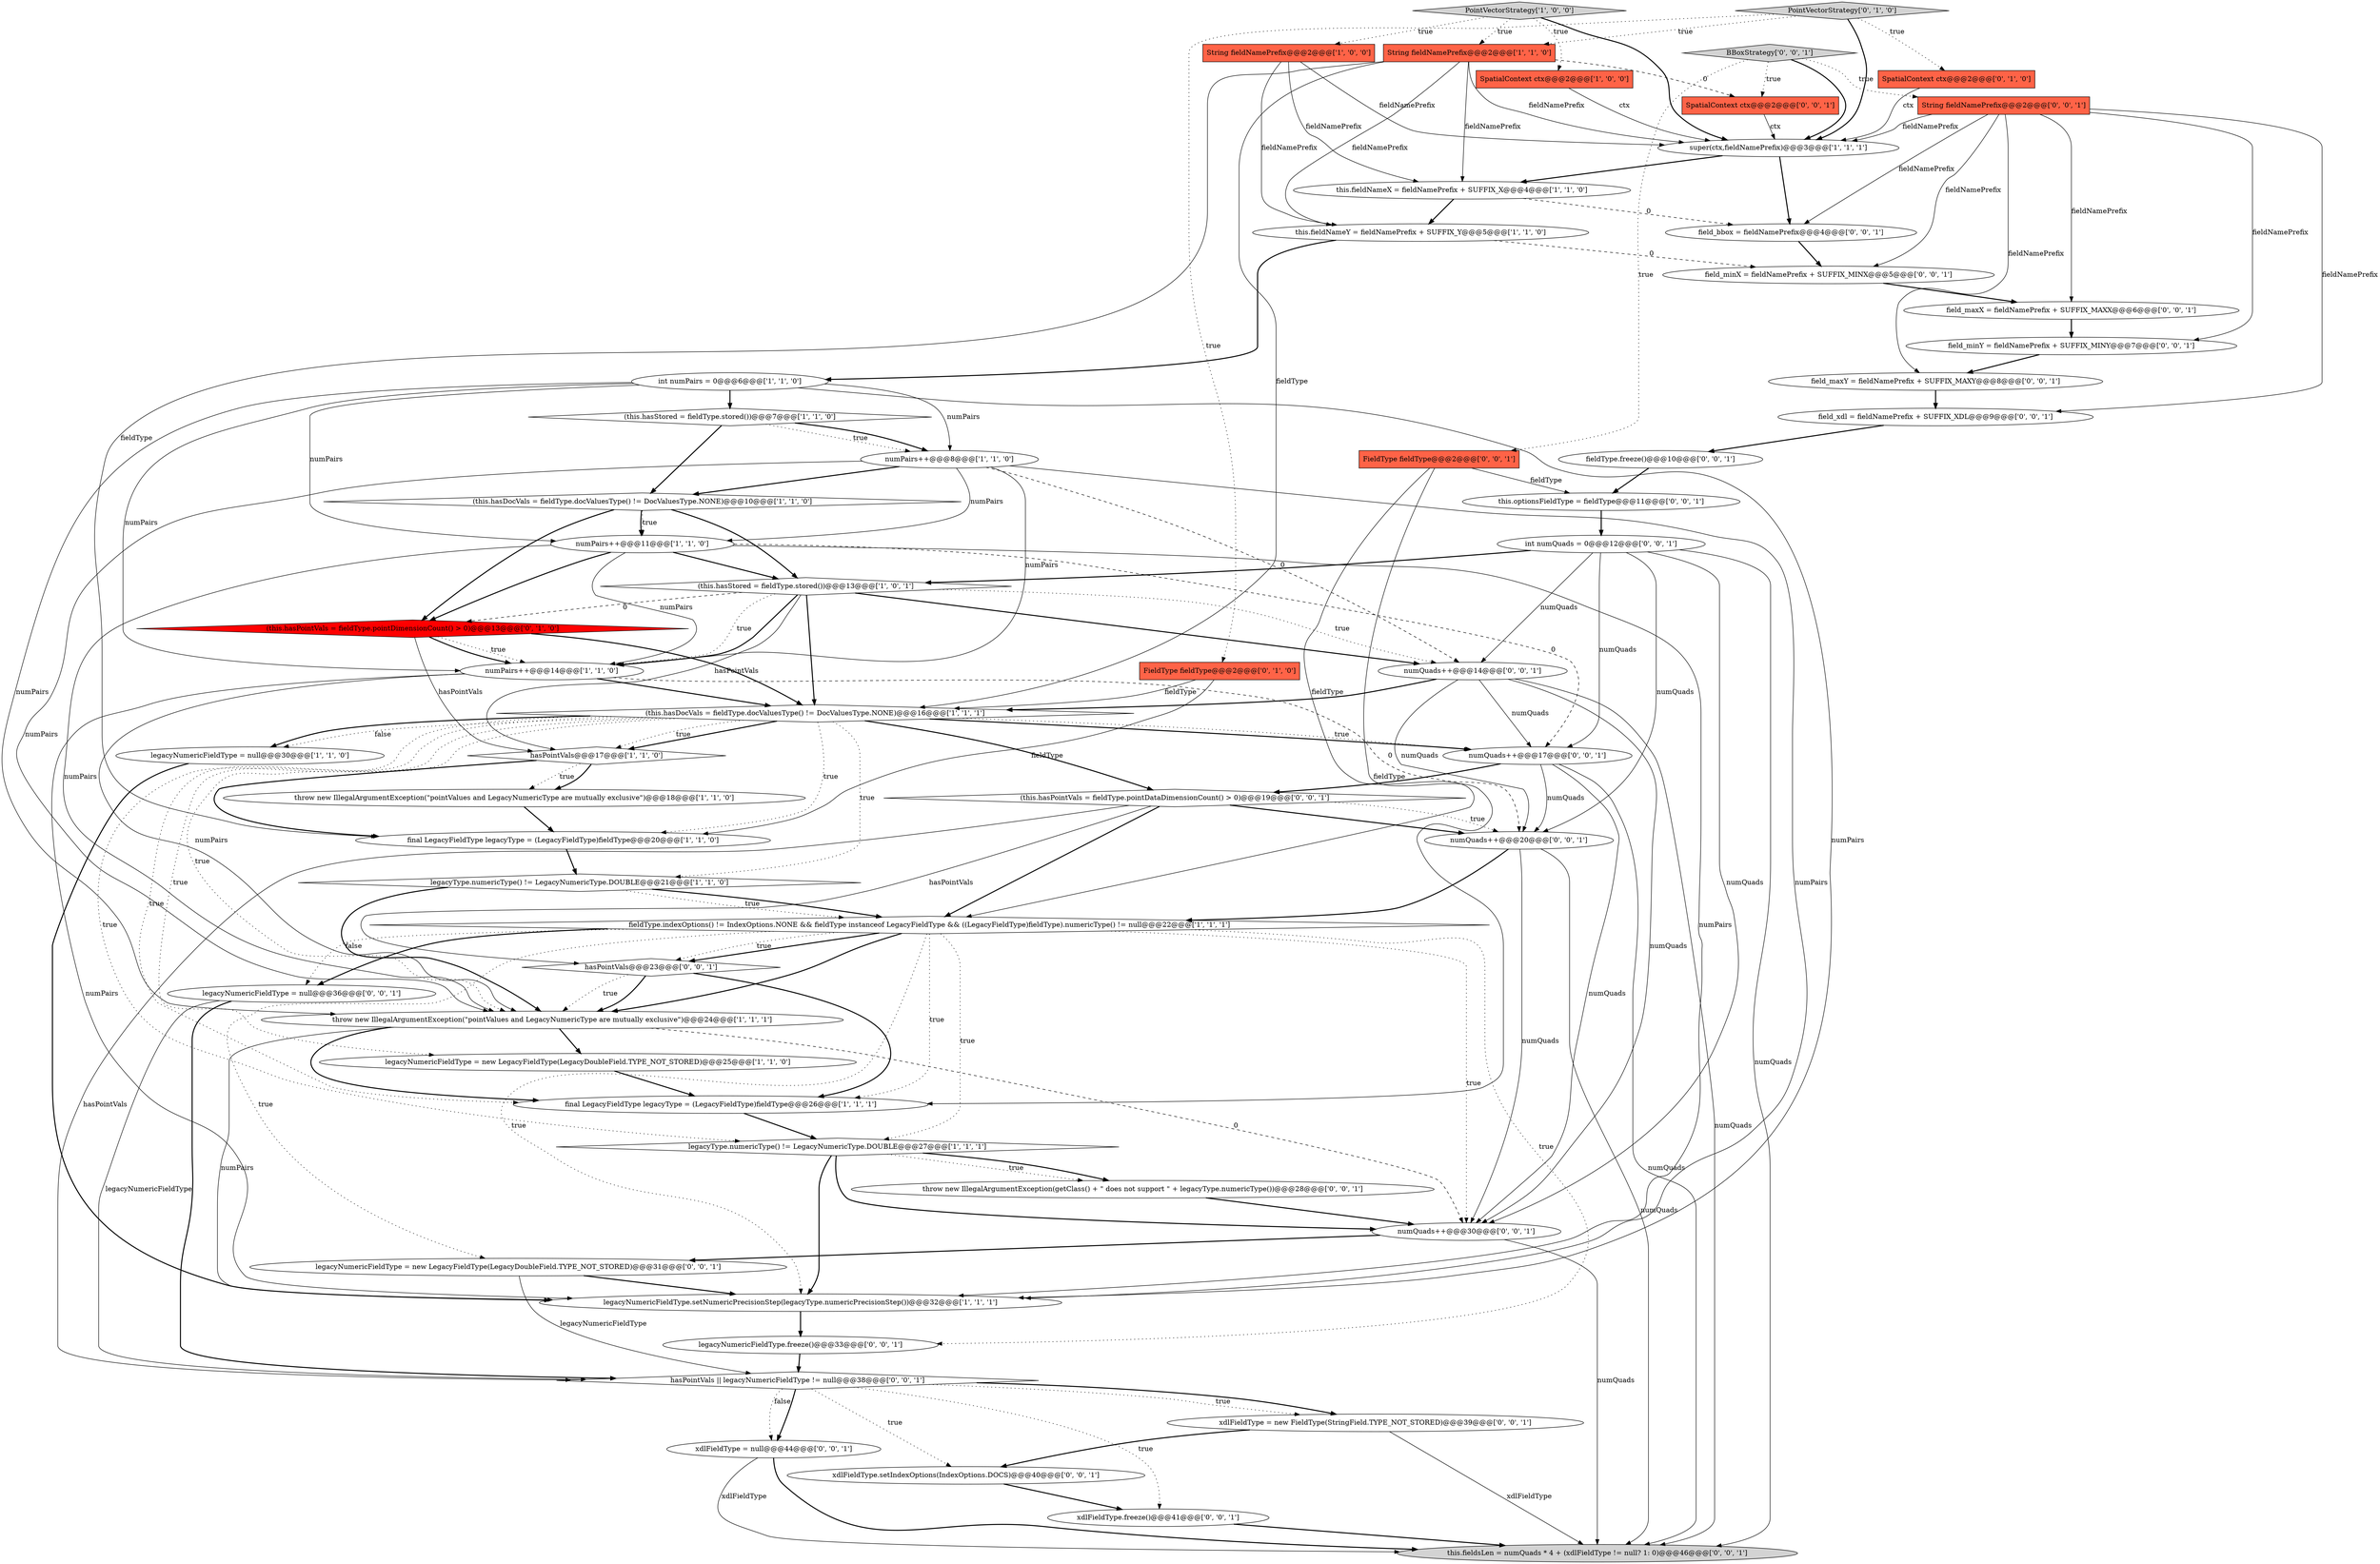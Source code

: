 digraph {
11 [style = filled, label = "String fieldNamePrefix@@@2@@@['1', '0', '0']", fillcolor = tomato, shape = box image = "AAA0AAABBB1BBB"];
52 [style = filled, label = "SpatialContext ctx@@@2@@@['0', '0', '1']", fillcolor = tomato, shape = box image = "AAA0AAABBB3BBB"];
35 [style = filled, label = "field_minY = fieldNamePrefix + SUFFIX_MINY@@@7@@@['0', '0', '1']", fillcolor = white, shape = ellipse image = "AAA0AAABBB3BBB"];
40 [style = filled, label = "this.optionsFieldType = fieldType@@@11@@@['0', '0', '1']", fillcolor = white, shape = ellipse image = "AAA0AAABBB3BBB"];
0 [style = filled, label = "final LegacyFieldType legacyType = (LegacyFieldType)fieldType@@@20@@@['1', '1', '0']", fillcolor = white, shape = ellipse image = "AAA0AAABBB1BBB"];
42 [style = filled, label = "this.fieldsLen = numQuads * 4 + (xdlFieldType != null? 1: 0)@@@46@@@['0', '0', '1']", fillcolor = lightgray, shape = ellipse image = "AAA0AAABBB3BBB"];
26 [style = filled, label = "FieldType fieldType@@@2@@@['0', '1', '0']", fillcolor = tomato, shape = box image = "AAA0AAABBB2BBB"];
47 [style = filled, label = "field_maxY = fieldNamePrefix + SUFFIX_MAXY@@@8@@@['0', '0', '1']", fillcolor = white, shape = ellipse image = "AAA0AAABBB3BBB"];
25 [style = filled, label = "legacyNumericFieldType = new LegacyFieldType(LegacyDoubleField.TYPE_NOT_STORED)@@@25@@@['1', '1', '0']", fillcolor = white, shape = ellipse image = "AAA0AAABBB1BBB"];
37 [style = filled, label = "xdlFieldType = null@@@44@@@['0', '0', '1']", fillcolor = white, shape = ellipse image = "AAA0AAABBB3BBB"];
50 [style = filled, label = "BBoxStrategy['0', '0', '1']", fillcolor = lightgray, shape = diamond image = "AAA0AAABBB3BBB"];
41 [style = filled, label = "xdlFieldType = new FieldType(StringField.TYPE_NOT_STORED)@@@39@@@['0', '0', '1']", fillcolor = white, shape = ellipse image = "AAA0AAABBB3BBB"];
49 [style = filled, label = "String fieldNamePrefix@@@2@@@['0', '0', '1']", fillcolor = tomato, shape = box image = "AAA0AAABBB3BBB"];
32 [style = filled, label = "numQuads++@@@20@@@['0', '0', '1']", fillcolor = white, shape = ellipse image = "AAA0AAABBB3BBB"];
38 [style = filled, label = "numQuads++@@@30@@@['0', '0', '1']", fillcolor = white, shape = ellipse image = "AAA0AAABBB3BBB"];
9 [style = filled, label = "(this.hasStored = fieldType.stored())@@@7@@@['1', '1', '0']", fillcolor = white, shape = diamond image = "AAA0AAABBB1BBB"];
16 [style = filled, label = "hasPointVals@@@17@@@['1', '1', '0']", fillcolor = white, shape = diamond image = "AAA0AAABBB1BBB"];
44 [style = filled, label = "FieldType fieldType@@@2@@@['0', '0', '1']", fillcolor = tomato, shape = box image = "AAA0AAABBB3BBB"];
6 [style = filled, label = "(this.hasStored = fieldType.stored())@@@13@@@['1', '0', '1']", fillcolor = white, shape = diamond image = "AAA0AAABBB1BBB"];
43 [style = filled, label = "throw new IllegalArgumentException(getClass() + \" does not support \" + legacyType.numericType())@@@28@@@['0', '0', '1']", fillcolor = white, shape = ellipse image = "AAA0AAABBB3BBB"];
19 [style = filled, label = "legacyType.numericType() != LegacyNumericType.DOUBLE@@@27@@@['1', '1', '1']", fillcolor = white, shape = diamond image = "AAA0AAABBB1BBB"];
20 [style = filled, label = "legacyType.numericType() != LegacyNumericType.DOUBLE@@@21@@@['1', '1', '0']", fillcolor = white, shape = diamond image = "AAA0AAABBB1BBB"];
14 [style = filled, label = "numPairs++@@@14@@@['1', '1', '0']", fillcolor = white, shape = ellipse image = "AAA0AAABBB1BBB"];
24 [style = filled, label = "PointVectorStrategy['1', '0', '0']", fillcolor = lightgray, shape = diamond image = "AAA0AAABBB1BBB"];
3 [style = filled, label = "(this.hasDocVals = fieldType.docValuesType() != DocValuesType.NONE)@@@16@@@['1', '1', '1']", fillcolor = white, shape = diamond image = "AAA0AAABBB1BBB"];
13 [style = filled, label = "String fieldNamePrefix@@@2@@@['1', '1', '0']", fillcolor = tomato, shape = box image = "AAA0AAABBB1BBB"];
34 [style = filled, label = "fieldType.freeze()@@@10@@@['0', '0', '1']", fillcolor = white, shape = ellipse image = "AAA0AAABBB3BBB"];
21 [style = filled, label = "(this.hasDocVals = fieldType.docValuesType() != DocValuesType.NONE)@@@10@@@['1', '1', '0']", fillcolor = white, shape = diamond image = "AAA0AAABBB1BBB"];
5 [style = filled, label = "throw new IllegalArgumentException(\"pointValues and LegacyNumericType are mutually exclusive\")@@@18@@@['1', '1', '0']", fillcolor = white, shape = ellipse image = "AAA0AAABBB1BBB"];
30 [style = filled, label = "(this.hasPointVals = fieldType.pointDataDimensionCount() > 0)@@@19@@@['0', '0', '1']", fillcolor = white, shape = diamond image = "AAA0AAABBB3BBB"];
7 [style = filled, label = "int numPairs = 0@@@6@@@['1', '1', '0']", fillcolor = white, shape = ellipse image = "AAA0AAABBB1BBB"];
12 [style = filled, label = "throw new IllegalArgumentException(\"pointValues and LegacyNumericType are mutually exclusive\")@@@24@@@['1', '1', '1']", fillcolor = white, shape = ellipse image = "AAA0AAABBB1BBB"];
45 [style = filled, label = "hasPointVals || legacyNumericFieldType != null@@@38@@@['0', '0', '1']", fillcolor = white, shape = diamond image = "AAA0AAABBB3BBB"];
36 [style = filled, label = "numQuads++@@@14@@@['0', '0', '1']", fillcolor = white, shape = ellipse image = "AAA0AAABBB3BBB"];
56 [style = filled, label = "field_maxX = fieldNamePrefix + SUFFIX_MAXX@@@6@@@['0', '0', '1']", fillcolor = white, shape = ellipse image = "AAA0AAABBB3BBB"];
31 [style = filled, label = "legacyNumericFieldType = null@@@36@@@['0', '0', '1']", fillcolor = white, shape = ellipse image = "AAA0AAABBB3BBB"];
23 [style = filled, label = "final LegacyFieldType legacyType = (LegacyFieldType)fieldType@@@26@@@['1', '1', '1']", fillcolor = white, shape = ellipse image = "AAA0AAABBB1BBB"];
2 [style = filled, label = "numPairs++@@@11@@@['1', '1', '0']", fillcolor = white, shape = ellipse image = "AAA0AAABBB1BBB"];
17 [style = filled, label = "fieldType.indexOptions() != IndexOptions.NONE && fieldType instanceof LegacyFieldType && ((LegacyFieldType)fieldType).numericType() != null@@@22@@@['1', '1', '1']", fillcolor = white, shape = diamond image = "AAA0AAABBB1BBB"];
10 [style = filled, label = "SpatialContext ctx@@@2@@@['1', '0', '0']", fillcolor = tomato, shape = box image = "AAA0AAABBB1BBB"];
18 [style = filled, label = "legacyNumericFieldType.setNumericPrecisionStep(legacyType.numericPrecisionStep())@@@32@@@['1', '1', '1']", fillcolor = white, shape = ellipse image = "AAA0AAABBB1BBB"];
22 [style = filled, label = "legacyNumericFieldType = null@@@30@@@['1', '1', '0']", fillcolor = white, shape = ellipse image = "AAA0AAABBB1BBB"];
1 [style = filled, label = "this.fieldNameX = fieldNamePrefix + SUFFIX_X@@@4@@@['1', '1', '0']", fillcolor = white, shape = ellipse image = "AAA0AAABBB1BBB"];
51 [style = filled, label = "int numQuads = 0@@@12@@@['0', '0', '1']", fillcolor = white, shape = ellipse image = "AAA0AAABBB3BBB"];
55 [style = filled, label = "legacyNumericFieldType.freeze()@@@33@@@['0', '0', '1']", fillcolor = white, shape = ellipse image = "AAA0AAABBB3BBB"];
57 [style = filled, label = "xdlFieldType.setIndexOptions(IndexOptions.DOCS)@@@40@@@['0', '0', '1']", fillcolor = white, shape = ellipse image = "AAA0AAABBB3BBB"];
39 [style = filled, label = "legacyNumericFieldType = new LegacyFieldType(LegacyDoubleField.TYPE_NOT_STORED)@@@31@@@['0', '0', '1']", fillcolor = white, shape = ellipse image = "AAA0AAABBB3BBB"];
53 [style = filled, label = "field_minX = fieldNamePrefix + SUFFIX_MINX@@@5@@@['0', '0', '1']", fillcolor = white, shape = ellipse image = "AAA0AAABBB3BBB"];
29 [style = filled, label = "PointVectorStrategy['0', '1', '0']", fillcolor = lightgray, shape = diamond image = "AAA0AAABBB2BBB"];
58 [style = filled, label = "hasPointVals@@@23@@@['0', '0', '1']", fillcolor = white, shape = diamond image = "AAA0AAABBB3BBB"];
46 [style = filled, label = "field_bbox = fieldNamePrefix@@@4@@@['0', '0', '1']", fillcolor = white, shape = ellipse image = "AAA0AAABBB3BBB"];
48 [style = filled, label = "field_xdl = fieldNamePrefix + SUFFIX_XDL@@@9@@@['0', '0', '1']", fillcolor = white, shape = ellipse image = "AAA0AAABBB3BBB"];
28 [style = filled, label = "(this.hasPointVals = fieldType.pointDimensionCount() > 0)@@@13@@@['0', '1', '0']", fillcolor = red, shape = diamond image = "AAA1AAABBB2BBB"];
15 [style = filled, label = "numPairs++@@@8@@@['1', '1', '0']", fillcolor = white, shape = ellipse image = "AAA0AAABBB1BBB"];
27 [style = filled, label = "SpatialContext ctx@@@2@@@['0', '1', '0']", fillcolor = tomato, shape = box image = "AAA0AAABBB2BBB"];
4 [style = filled, label = "this.fieldNameY = fieldNamePrefix + SUFFIX_Y@@@5@@@['1', '1', '0']", fillcolor = white, shape = ellipse image = "AAA0AAABBB1BBB"];
8 [style = filled, label = "super(ctx,fieldNamePrefix)@@@3@@@['1', '1', '1']", fillcolor = white, shape = ellipse image = "AAA0AAABBB1BBB"];
33 [style = filled, label = "xdlFieldType.freeze()@@@41@@@['0', '0', '1']", fillcolor = white, shape = ellipse image = "AAA0AAABBB3BBB"];
54 [style = filled, label = "numQuads++@@@17@@@['0', '0', '1']", fillcolor = white, shape = ellipse image = "AAA0AAABBB3BBB"];
11->1 [style = solid, label="fieldNamePrefix"];
12->38 [style = dashed, label="0"];
14->3 [style = bold, label=""];
6->3 [style = bold, label=""];
32->38 [style = solid, label="numQuads"];
16->0 [style = bold, label=""];
50->52 [style = dotted, label="true"];
15->21 [style = bold, label=""];
2->6 [style = bold, label=""];
18->55 [style = bold, label=""];
57->33 [style = bold, label=""];
45->57 [style = dotted, label="true"];
13->1 [style = solid, label="fieldNamePrefix"];
28->14 [style = dotted, label="true"];
49->8 [style = solid, label="fieldNamePrefix"];
58->12 [style = dotted, label="true"];
3->16 [style = bold, label=""];
28->16 [style = solid, label="hasPointVals"];
29->26 [style = dotted, label="true"];
58->12 [style = bold, label=""];
38->39 [style = bold, label=""];
3->25 [style = dotted, label="true"];
49->53 [style = solid, label="fieldNamePrefix"];
11->8 [style = solid, label="fieldNamePrefix"];
21->28 [style = bold, label=""];
21->2 [style = bold, label=""];
28->14 [style = bold, label=""];
39->18 [style = bold, label=""];
7->9 [style = bold, label=""];
8->1 [style = bold, label=""];
30->45 [style = solid, label="hasPointVals"];
29->13 [style = dotted, label="true"];
5->0 [style = bold, label=""];
13->4 [style = solid, label="fieldNamePrefix"];
33->42 [style = bold, label=""];
16->5 [style = dotted, label="true"];
9->21 [style = bold, label=""];
3->0 [style = dotted, label="true"];
9->15 [style = dotted, label="true"];
28->3 [style = bold, label=""];
51->36 [style = solid, label="numQuads"];
3->30 [style = bold, label=""];
48->34 [style = bold, label=""];
2->28 [style = bold, label=""];
51->32 [style = solid, label="numQuads"];
3->16 [style = dotted, label="true"];
17->39 [style = dotted, label="true"];
45->41 [style = bold, label=""];
17->38 [style = dotted, label="true"];
1->4 [style = bold, label=""];
4->53 [style = dashed, label="0"];
19->18 [style = bold, label=""];
38->42 [style = solid, label="numQuads"];
47->48 [style = bold, label=""];
40->51 [style = bold, label=""];
41->42 [style = solid, label="xdlFieldType"];
50->44 [style = dotted, label="true"];
13->0 [style = solid, label="fieldType"];
17->55 [style = dotted, label="true"];
15->36 [style = dashed, label="0"];
31->45 [style = solid, label="legacyNumericFieldType"];
17->23 [style = dotted, label="true"];
3->54 [style = bold, label=""];
6->14 [style = dotted, label="true"];
22->18 [style = bold, label=""];
7->2 [style = solid, label="numPairs"];
2->12 [style = solid, label="numPairs"];
13->8 [style = solid, label="fieldNamePrefix"];
51->42 [style = solid, label="numQuads"];
36->38 [style = solid, label="numQuads"];
13->52 [style = dashed, label="0"];
1->46 [style = dashed, label="0"];
14->12 [style = solid, label="numPairs"];
30->32 [style = dotted, label="true"];
15->12 [style = solid, label="numPairs"];
2->54 [style = dashed, label="0"];
15->2 [style = solid, label="numPairs"];
0->20 [style = bold, label=""];
53->56 [style = bold, label=""];
30->58 [style = solid, label="hasPointVals"];
24->8 [style = bold, label=""];
15->18 [style = solid, label="numPairs"];
19->38 [style = bold, label=""];
44->23 [style = solid, label="fieldType"];
32->17 [style = bold, label=""];
3->23 [style = dotted, label="true"];
54->42 [style = solid, label="numQuads"];
24->13 [style = dotted, label="true"];
50->49 [style = dotted, label="true"];
7->12 [style = solid, label="numPairs"];
30->17 [style = bold, label=""];
34->40 [style = bold, label=""];
17->18 [style = dotted, label="true"];
20->17 [style = dotted, label="true"];
52->8 [style = solid, label="ctx"];
17->58 [style = bold, label=""];
36->54 [style = solid, label="numQuads"];
21->2 [style = dotted, label="true"];
30->32 [style = bold, label=""];
51->6 [style = bold, label=""];
54->38 [style = solid, label="numQuads"];
45->41 [style = dotted, label="true"];
4->7 [style = bold, label=""];
49->47 [style = solid, label="fieldNamePrefix"];
56->35 [style = bold, label=""];
17->58 [style = dotted, label="true"];
24->11 [style = dotted, label="true"];
6->28 [style = dashed, label="0"];
39->45 [style = solid, label="legacyNumericFieldType"];
11->4 [style = solid, label="fieldNamePrefix"];
17->12 [style = bold, label=""];
51->38 [style = solid, label="numQuads"];
14->32 [style = dashed, label="0"];
43->38 [style = bold, label=""];
12->18 [style = solid, label="numPairs"];
58->23 [style = bold, label=""];
26->0 [style = solid, label="fieldType"];
2->14 [style = solid, label="numPairs"];
37->42 [style = solid, label="xdlFieldType"];
23->19 [style = bold, label=""];
3->54 [style = dotted, label="true"];
51->54 [style = solid, label="numQuads"];
17->19 [style = dotted, label="true"];
7->18 [style = solid, label="numPairs"];
19->43 [style = dotted, label="true"];
16->5 [style = bold, label=""];
3->22 [style = dotted, label="false"];
44->40 [style = solid, label="fieldType"];
19->43 [style = bold, label=""];
37->42 [style = bold, label=""];
10->8 [style = solid, label="ctx"];
29->8 [style = bold, label=""];
20->17 [style = bold, label=""];
6->36 [style = dotted, label="true"];
17->31 [style = dotted, label="false"];
21->6 [style = bold, label=""];
25->23 [style = bold, label=""];
7->15 [style = solid, label="numPairs"];
29->27 [style = dotted, label="true"];
6->16 [style = solid, label="hasPointVals"];
17->31 [style = bold, label=""];
46->53 [style = bold, label=""];
7->14 [style = solid, label="numPairs"];
13->3 [style = solid, label="fieldType"];
54->30 [style = bold, label=""];
36->42 [style = solid, label="numQuads"];
49->56 [style = solid, label="fieldNamePrefix"];
45->33 [style = dotted, label="true"];
45->37 [style = dotted, label="false"];
3->22 [style = bold, label=""];
41->57 [style = bold, label=""];
6->36 [style = bold, label=""];
14->18 [style = solid, label="numPairs"];
6->14 [style = bold, label=""];
24->10 [style = dotted, label="true"];
8->46 [style = bold, label=""];
26->3 [style = solid, label="fieldType"];
3->19 [style = dotted, label="true"];
54->32 [style = solid, label="numQuads"];
9->15 [style = bold, label=""];
12->25 [style = bold, label=""];
27->8 [style = solid, label="ctx"];
3->12 [style = dotted, label="true"];
49->48 [style = solid, label="fieldNamePrefix"];
20->12 [style = bold, label=""];
2->18 [style = solid, label="numPairs"];
35->47 [style = bold, label=""];
50->8 [style = bold, label=""];
49->35 [style = solid, label="fieldNamePrefix"];
12->23 [style = bold, label=""];
49->46 [style = solid, label="fieldNamePrefix"];
45->37 [style = bold, label=""];
44->17 [style = solid, label="fieldType"];
31->45 [style = bold, label=""];
15->14 [style = solid, label="numPairs"];
32->42 [style = solid, label="numQuads"];
55->45 [style = bold, label=""];
36->32 [style = solid, label="numQuads"];
3->20 [style = dotted, label="true"];
36->3 [style = bold, label=""];
}
